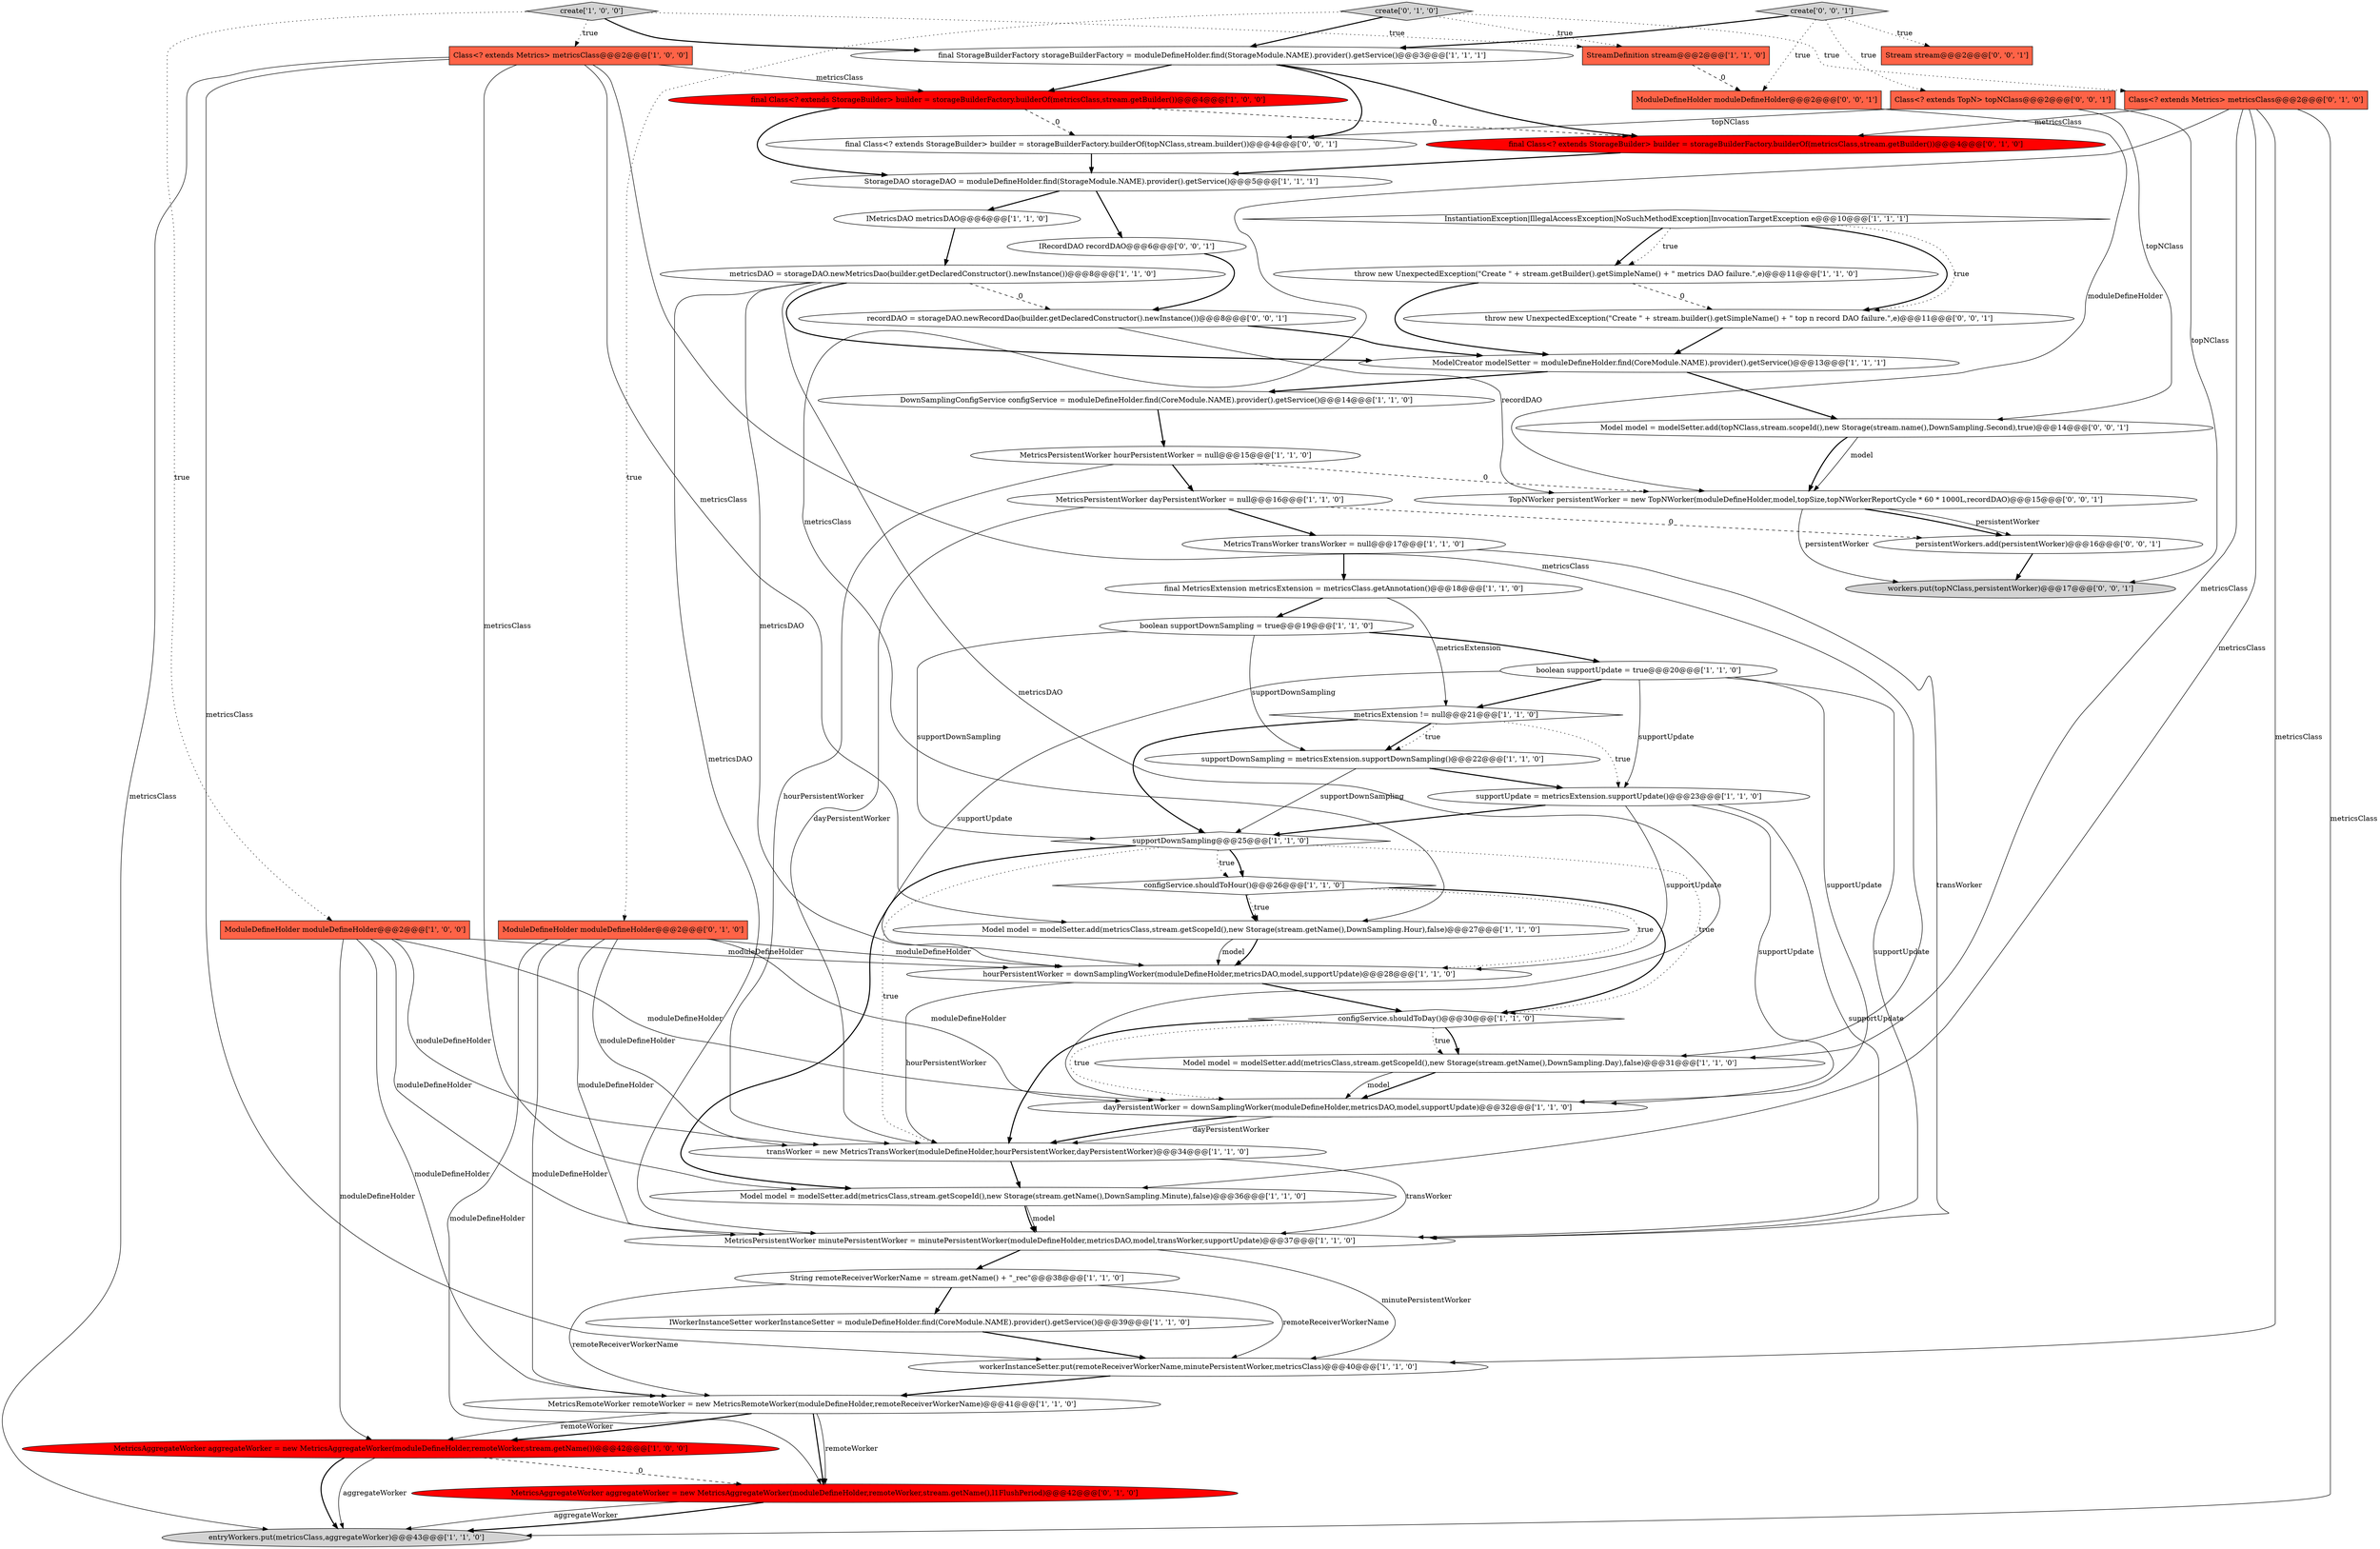 digraph {
23 [style = filled, label = "MetricsAggregateWorker aggregateWorker = new MetricsAggregateWorker(moduleDefineHolder,remoteWorker,stream.getName())@@@42@@@['1', '0', '0']", fillcolor = red, shape = ellipse image = "AAA1AAABBB1BBB"];
3 [style = filled, label = "ModelCreator modelSetter = moduleDefineHolder.find(CoreModule.NAME).provider().getService()@@@13@@@['1', '1', '1']", fillcolor = white, shape = ellipse image = "AAA0AAABBB1BBB"];
29 [style = filled, label = "transWorker = new MetricsTransWorker(moduleDefineHolder,hourPersistentWorker,dayPersistentWorker)@@@34@@@['1', '1', '0']", fillcolor = white, shape = ellipse image = "AAA0AAABBB1BBB"];
6 [style = filled, label = "final Class<? extends StorageBuilder> builder = storageBuilderFactory.builderOf(metricsClass,stream.getBuilder())@@@4@@@['1', '0', '0']", fillcolor = red, shape = ellipse image = "AAA1AAABBB1BBB"];
27 [style = filled, label = "MetricsPersistentWorker minutePersistentWorker = minutePersistentWorker(moduleDefineHolder,metricsDAO,model,transWorker,supportUpdate)@@@37@@@['1', '1', '0']", fillcolor = white, shape = ellipse image = "AAA0AAABBB1BBB"];
11 [style = filled, label = "String remoteReceiverWorkerName = stream.getName() + \"_rec\"@@@38@@@['1', '1', '0']", fillcolor = white, shape = ellipse image = "AAA0AAABBB1BBB"];
13 [style = filled, label = "Model model = modelSetter.add(metricsClass,stream.getScopeId(),new Storage(stream.getName(),DownSampling.Hour),false)@@@27@@@['1', '1', '0']", fillcolor = white, shape = ellipse image = "AAA0AAABBB1BBB"];
18 [style = filled, label = "workerInstanceSetter.put(remoteReceiverWorkerName,minutePersistentWorker,metricsClass)@@@40@@@['1', '1', '0']", fillcolor = white, shape = ellipse image = "AAA0AAABBB1BBB"];
40 [style = filled, label = "MetricsAggregateWorker aggregateWorker = new MetricsAggregateWorker(moduleDefineHolder,remoteWorker,stream.getName(),l1FlushPeriod)@@@42@@@['0', '1', '0']", fillcolor = red, shape = ellipse image = "AAA1AAABBB2BBB"];
0 [style = filled, label = "StorageDAO storageDAO = moduleDefineHolder.find(StorageModule.NAME).provider().getService()@@@5@@@['1', '1', '1']", fillcolor = white, shape = ellipse image = "AAA0AAABBB1BBB"];
39 [style = filled, label = "create['0', '1', '0']", fillcolor = lightgray, shape = diamond image = "AAA0AAABBB2BBB"];
35 [style = filled, label = "Model model = modelSetter.add(metricsClass,stream.getScopeId(),new Storage(stream.getName(),DownSampling.Day),false)@@@31@@@['1', '1', '0']", fillcolor = white, shape = ellipse image = "AAA0AAABBB1BBB"];
47 [style = filled, label = "Class<? extends TopN> topNClass@@@2@@@['0', '0', '1']", fillcolor = tomato, shape = box image = "AAA0AAABBB3BBB"];
22 [style = filled, label = "metricsExtension != null@@@21@@@['1', '1', '0']", fillcolor = white, shape = diamond image = "AAA0AAABBB1BBB"];
44 [style = filled, label = "Model model = modelSetter.add(topNClass,stream.scopeId(),new Storage(stream.name(),DownSampling.Second),true)@@@14@@@['0', '0', '1']", fillcolor = white, shape = ellipse image = "AAA0AAABBB3BBB"];
31 [style = filled, label = "MetricsTransWorker transWorker = null@@@17@@@['1', '1', '0']", fillcolor = white, shape = ellipse image = "AAA0AAABBB1BBB"];
28 [style = filled, label = "InstantiationException|IllegalAccessException|NoSuchMethodException|InvocationTargetException e@@@10@@@['1', '1', '1']", fillcolor = white, shape = diamond image = "AAA0AAABBB1BBB"];
34 [style = filled, label = "configService.shouldToDay()@@@30@@@['1', '1', '0']", fillcolor = white, shape = diamond image = "AAA0AAABBB1BBB"];
30 [style = filled, label = "IWorkerInstanceSetter workerInstanceSetter = moduleDefineHolder.find(CoreModule.NAME).provider().getService()@@@39@@@['1', '1', '0']", fillcolor = white, shape = ellipse image = "AAA0AAABBB1BBB"];
36 [style = filled, label = "StreamDefinition stream@@@2@@@['1', '1', '0']", fillcolor = tomato, shape = box image = "AAA0AAABBB1BBB"];
52 [style = filled, label = "throw new UnexpectedException(\"Create \" + stream.builder().getSimpleName() + \" top n record DAO failure.\",e)@@@11@@@['0', '0', '1']", fillcolor = white, shape = ellipse image = "AAA0AAABBB3BBB"];
8 [style = filled, label = "Class<? extends Metrics> metricsClass@@@2@@@['1', '0', '0']", fillcolor = tomato, shape = box image = "AAA0AAABBB1BBB"];
24 [style = filled, label = "final MetricsExtension metricsExtension = metricsClass.getAnnotation()@@@18@@@['1', '1', '0']", fillcolor = white, shape = ellipse image = "AAA0AAABBB1BBB"];
21 [style = filled, label = "supportDownSampling = metricsExtension.supportDownSampling()@@@22@@@['1', '1', '0']", fillcolor = white, shape = ellipse image = "AAA0AAABBB1BBB"];
17 [style = filled, label = "hourPersistentWorker = downSamplingWorker(moduleDefineHolder,metricsDAO,model,supportUpdate)@@@28@@@['1', '1', '0']", fillcolor = white, shape = ellipse image = "AAA0AAABBB1BBB"];
42 [style = filled, label = "final Class<? extends StorageBuilder> builder = storageBuilderFactory.builderOf(metricsClass,stream.getBuilder())@@@4@@@['0', '1', '0']", fillcolor = red, shape = ellipse image = "AAA1AAABBB2BBB"];
12 [style = filled, label = "create['1', '0', '0']", fillcolor = lightgray, shape = diamond image = "AAA0AAABBB1BBB"];
33 [style = filled, label = "boolean supportDownSampling = true@@@19@@@['1', '1', '0']", fillcolor = white, shape = ellipse image = "AAA0AAABBB1BBB"];
25 [style = filled, label = "MetricsPersistentWorker dayPersistentWorker = null@@@16@@@['1', '1', '0']", fillcolor = white, shape = ellipse image = "AAA0AAABBB1BBB"];
38 [style = filled, label = "Class<? extends Metrics> metricsClass@@@2@@@['0', '1', '0']", fillcolor = tomato, shape = box image = "AAA0AAABBB2BBB"];
43 [style = filled, label = "Stream stream@@@2@@@['0', '0', '1']", fillcolor = tomato, shape = box image = "AAA0AAABBB3BBB"];
53 [style = filled, label = "persistentWorkers.add(persistentWorker)@@@16@@@['0', '0', '1']", fillcolor = white, shape = ellipse image = "AAA0AAABBB3BBB"];
5 [style = filled, label = "entryWorkers.put(metricsClass,aggregateWorker)@@@43@@@['1', '1', '0']", fillcolor = lightgray, shape = ellipse image = "AAA0AAABBB1BBB"];
10 [style = filled, label = "dayPersistentWorker = downSamplingWorker(moduleDefineHolder,metricsDAO,model,supportUpdate)@@@32@@@['1', '1', '0']", fillcolor = white, shape = ellipse image = "AAA0AAABBB1BBB"];
49 [style = filled, label = "workers.put(topNClass,persistentWorker)@@@17@@@['0', '0', '1']", fillcolor = lightgray, shape = ellipse image = "AAA0AAABBB3BBB"];
19 [style = filled, label = "boolean supportUpdate = true@@@20@@@['1', '1', '0']", fillcolor = white, shape = ellipse image = "AAA0AAABBB1BBB"];
45 [style = filled, label = "TopNWorker persistentWorker = new TopNWorker(moduleDefineHolder,model,topSize,topNWorkerReportCycle * 60 * 1000L,recordDAO)@@@15@@@['0', '0', '1']", fillcolor = white, shape = ellipse image = "AAA0AAABBB3BBB"];
16 [style = filled, label = "Model model = modelSetter.add(metricsClass,stream.getScopeId(),new Storage(stream.getName(),DownSampling.Minute),false)@@@36@@@['1', '1', '0']", fillcolor = white, shape = ellipse image = "AAA0AAABBB1BBB"];
2 [style = filled, label = "ModuleDefineHolder moduleDefineHolder@@@2@@@['1', '0', '0']", fillcolor = tomato, shape = box image = "AAA0AAABBB1BBB"];
1 [style = filled, label = "DownSamplingConfigService configService = moduleDefineHolder.find(CoreModule.NAME).provider().getService()@@@14@@@['1', '1', '0']", fillcolor = white, shape = ellipse image = "AAA0AAABBB1BBB"];
4 [style = filled, label = "metricsDAO = storageDAO.newMetricsDao(builder.getDeclaredConstructor().newInstance())@@@8@@@['1', '1', '0']", fillcolor = white, shape = ellipse image = "AAA0AAABBB1BBB"];
41 [style = filled, label = "ModuleDefineHolder moduleDefineHolder@@@2@@@['0', '1', '0']", fillcolor = tomato, shape = box image = "AAA0AAABBB2BBB"];
20 [style = filled, label = "configService.shouldToHour()@@@26@@@['1', '1', '0']", fillcolor = white, shape = diamond image = "AAA0AAABBB1BBB"];
37 [style = filled, label = "MetricsPersistentWorker hourPersistentWorker = null@@@15@@@['1', '1', '0']", fillcolor = white, shape = ellipse image = "AAA0AAABBB1BBB"];
46 [style = filled, label = "IRecordDAO recordDAO@@@6@@@['0', '0', '1']", fillcolor = white, shape = ellipse image = "AAA0AAABBB3BBB"];
54 [style = filled, label = "ModuleDefineHolder moduleDefineHolder@@@2@@@['0', '0', '1']", fillcolor = tomato, shape = box image = "AAA0AAABBB3BBB"];
32 [style = filled, label = "supportDownSampling@@@25@@@['1', '1', '0']", fillcolor = white, shape = diamond image = "AAA0AAABBB1BBB"];
50 [style = filled, label = "create['0', '0', '1']", fillcolor = lightgray, shape = diamond image = "AAA0AAABBB3BBB"];
51 [style = filled, label = "recordDAO = storageDAO.newRecordDao(builder.getDeclaredConstructor().newInstance())@@@8@@@['0', '0', '1']", fillcolor = white, shape = ellipse image = "AAA0AAABBB3BBB"];
26 [style = filled, label = "supportUpdate = metricsExtension.supportUpdate()@@@23@@@['1', '1', '0']", fillcolor = white, shape = ellipse image = "AAA0AAABBB1BBB"];
9 [style = filled, label = "throw new UnexpectedException(\"Create \" + stream.getBuilder().getSimpleName() + \" metrics DAO failure.\",e)@@@11@@@['1', '1', '0']", fillcolor = white, shape = ellipse image = "AAA0AAABBB1BBB"];
48 [style = filled, label = "final Class<? extends StorageBuilder> builder = storageBuilderFactory.builderOf(topNClass,stream.builder())@@@4@@@['0', '0', '1']", fillcolor = white, shape = ellipse image = "AAA0AAABBB3BBB"];
7 [style = filled, label = "MetricsRemoteWorker remoteWorker = new MetricsRemoteWorker(moduleDefineHolder,remoteReceiverWorkerName)@@@41@@@['1', '1', '0']", fillcolor = white, shape = ellipse image = "AAA0AAABBB1BBB"];
15 [style = filled, label = "IMetricsDAO metricsDAO@@@6@@@['1', '1', '0']", fillcolor = white, shape = ellipse image = "AAA0AAABBB1BBB"];
14 [style = filled, label = "final StorageBuilderFactory storageBuilderFactory = moduleDefineHolder.find(StorageModule.NAME).provider().getService()@@@3@@@['1', '1', '1']", fillcolor = white, shape = ellipse image = "AAA0AAABBB1BBB"];
2->7 [style = solid, label="moduleDefineHolder"];
33->21 [style = solid, label="supportDownSampling"];
41->7 [style = solid, label="moduleDefineHolder"];
39->36 [style = dotted, label="true"];
4->51 [style = dashed, label="0"];
0->46 [style = bold, label=""];
12->8 [style = dotted, label="true"];
29->27 [style = solid, label="transWorker"];
4->10 [style = solid, label="metricsDAO"];
41->17 [style = solid, label="moduleDefineHolder"];
39->14 [style = bold, label=""];
19->17 [style = solid, label="supportUpdate"];
28->9 [style = bold, label=""];
9->52 [style = dashed, label="0"];
2->27 [style = solid, label="moduleDefineHolder"];
4->27 [style = solid, label="metricsDAO"];
38->42 [style = solid, label="metricsClass"];
30->18 [style = bold, label=""];
0->15 [style = bold, label=""];
25->31 [style = bold, label=""];
46->51 [style = bold, label=""];
21->26 [style = bold, label=""];
37->29 [style = solid, label="hourPersistentWorker"];
13->17 [style = bold, label=""];
11->18 [style = solid, label="remoteReceiverWorkerName"];
28->52 [style = bold, label=""];
27->18 [style = solid, label="minutePersistentWorker"];
51->45 [style = solid, label="recordDAO"];
21->32 [style = solid, label="supportDownSampling"];
20->13 [style = dotted, label="true"];
35->10 [style = bold, label=""];
17->29 [style = solid, label="hourPersistentWorker"];
32->20 [style = bold, label=""];
47->48 [style = solid, label="topNClass"];
14->48 [style = bold, label=""];
31->27 [style = solid, label="transWorker"];
38->16 [style = solid, label="metricsClass"];
4->3 [style = bold, label=""];
38->5 [style = solid, label="metricsClass"];
8->5 [style = solid, label="metricsClass"];
26->32 [style = bold, label=""];
20->34 [style = bold, label=""];
12->2 [style = dotted, label="true"];
2->29 [style = solid, label="moduleDefineHolder"];
22->32 [style = bold, label=""];
50->43 [style = dotted, label="true"];
6->42 [style = dashed, label="0"];
28->52 [style = dotted, label="true"];
25->29 [style = solid, label="dayPersistentWorker"];
8->35 [style = solid, label="metricsClass"];
45->49 [style = solid, label="persistentWorker"];
17->34 [style = bold, label=""];
27->11 [style = bold, label=""];
40->5 [style = bold, label=""];
7->23 [style = bold, label=""];
2->17 [style = solid, label="moduleDefineHolder"];
12->14 [style = bold, label=""];
28->9 [style = dotted, label="true"];
41->29 [style = solid, label="moduleDefineHolder"];
34->35 [style = bold, label=""];
10->29 [style = solid, label="dayPersistentWorker"];
18->7 [style = bold, label=""];
44->45 [style = bold, label=""];
19->22 [style = bold, label=""];
26->27 [style = solid, label="supportUpdate"];
29->16 [style = bold, label=""];
14->6 [style = bold, label=""];
11->30 [style = bold, label=""];
8->13 [style = solid, label="metricsClass"];
22->21 [style = dotted, label="true"];
34->29 [style = bold, label=""];
41->40 [style = solid, label="moduleDefineHolder"];
7->40 [style = solid, label="remoteWorker"];
20->13 [style = bold, label=""];
23->5 [style = bold, label=""];
16->27 [style = bold, label=""];
3->1 [style = bold, label=""];
16->27 [style = solid, label="model"];
32->34 [style = dotted, label="true"];
36->54 [style = dashed, label="0"];
23->40 [style = dashed, label="0"];
50->54 [style = dotted, label="true"];
20->17 [style = dotted, label="true"];
38->13 [style = solid, label="metricsClass"];
26->10 [style = solid, label="supportUpdate"];
31->24 [style = bold, label=""];
37->25 [style = bold, label=""];
34->10 [style = dotted, label="true"];
19->10 [style = solid, label="supportUpdate"];
14->42 [style = bold, label=""];
32->20 [style = dotted, label="true"];
12->36 [style = dotted, label="true"];
6->48 [style = dashed, label="0"];
25->53 [style = dashed, label="0"];
45->53 [style = bold, label=""];
50->14 [style = bold, label=""];
32->16 [style = bold, label=""];
41->10 [style = solid, label="moduleDefineHolder"];
42->0 [style = bold, label=""];
38->35 [style = solid, label="metricsClass"];
24->33 [style = bold, label=""];
3->44 [style = bold, label=""];
33->32 [style = solid, label="supportDownSampling"];
19->27 [style = solid, label="supportUpdate"];
38->18 [style = solid, label="metricsClass"];
22->26 [style = dotted, label="true"];
34->35 [style = dotted, label="true"];
13->17 [style = solid, label="model"];
40->5 [style = solid, label="aggregateWorker"];
19->26 [style = solid, label="supportUpdate"];
9->3 [style = bold, label=""];
8->18 [style = solid, label="metricsClass"];
32->29 [style = dotted, label="true"];
33->19 [style = bold, label=""];
7->40 [style = bold, label=""];
1->37 [style = bold, label=""];
2->10 [style = solid, label="moduleDefineHolder"];
24->22 [style = solid, label="metricsExtension"];
26->17 [style = solid, label="supportUpdate"];
11->7 [style = solid, label="remoteReceiverWorkerName"];
4->17 [style = solid, label="metricsDAO"];
35->10 [style = solid, label="model"];
23->5 [style = solid, label="aggregateWorker"];
8->16 [style = solid, label="metricsClass"];
39->38 [style = dotted, label="true"];
22->21 [style = bold, label=""];
6->0 [style = bold, label=""];
50->47 [style = dotted, label="true"];
48->0 [style = bold, label=""];
7->23 [style = solid, label="remoteWorker"];
45->53 [style = solid, label="persistentWorker"];
53->49 [style = bold, label=""];
51->3 [style = bold, label=""];
37->45 [style = dashed, label="0"];
47->49 [style = solid, label="topNClass"];
10->29 [style = bold, label=""];
54->45 [style = solid, label="moduleDefineHolder"];
39->41 [style = dotted, label="true"];
2->23 [style = solid, label="moduleDefineHolder"];
15->4 [style = bold, label=""];
44->45 [style = solid, label="model"];
52->3 [style = bold, label=""];
8->6 [style = solid, label="metricsClass"];
41->27 [style = solid, label="moduleDefineHolder"];
47->44 [style = solid, label="topNClass"];
}
